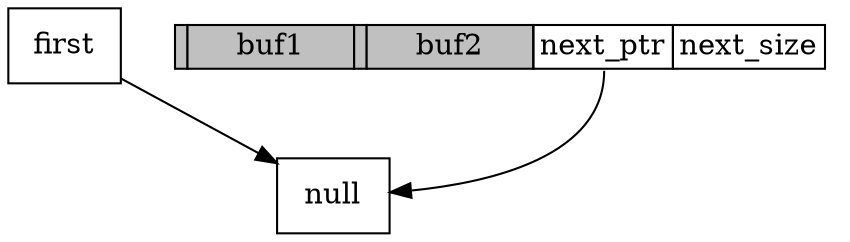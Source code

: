 digraph structs {
    node [shape=plaintext]
    rankdir = TB;

    first [shape="box", label="first"]

    null [shape="box", label="null"]

    block1 [label=<
        <table border="0" cellborder="1" cellspacing="0">
            <tr>
                <td bgcolor="gray" port="f1.0"></td>
                <td bgcolor="gray" port="f1" width="80">buf1</td>
                <td bgcolor="gray" port="f2.0"></td>
                <td bgcolor="gray" port="f2" width="80">buf2</td>
                <td port="f3">next_ptr</td>
                <td>next_size</td>
            </tr>
        </table>
    >];



first -> null;
block1:"f3":s -> null;

}

